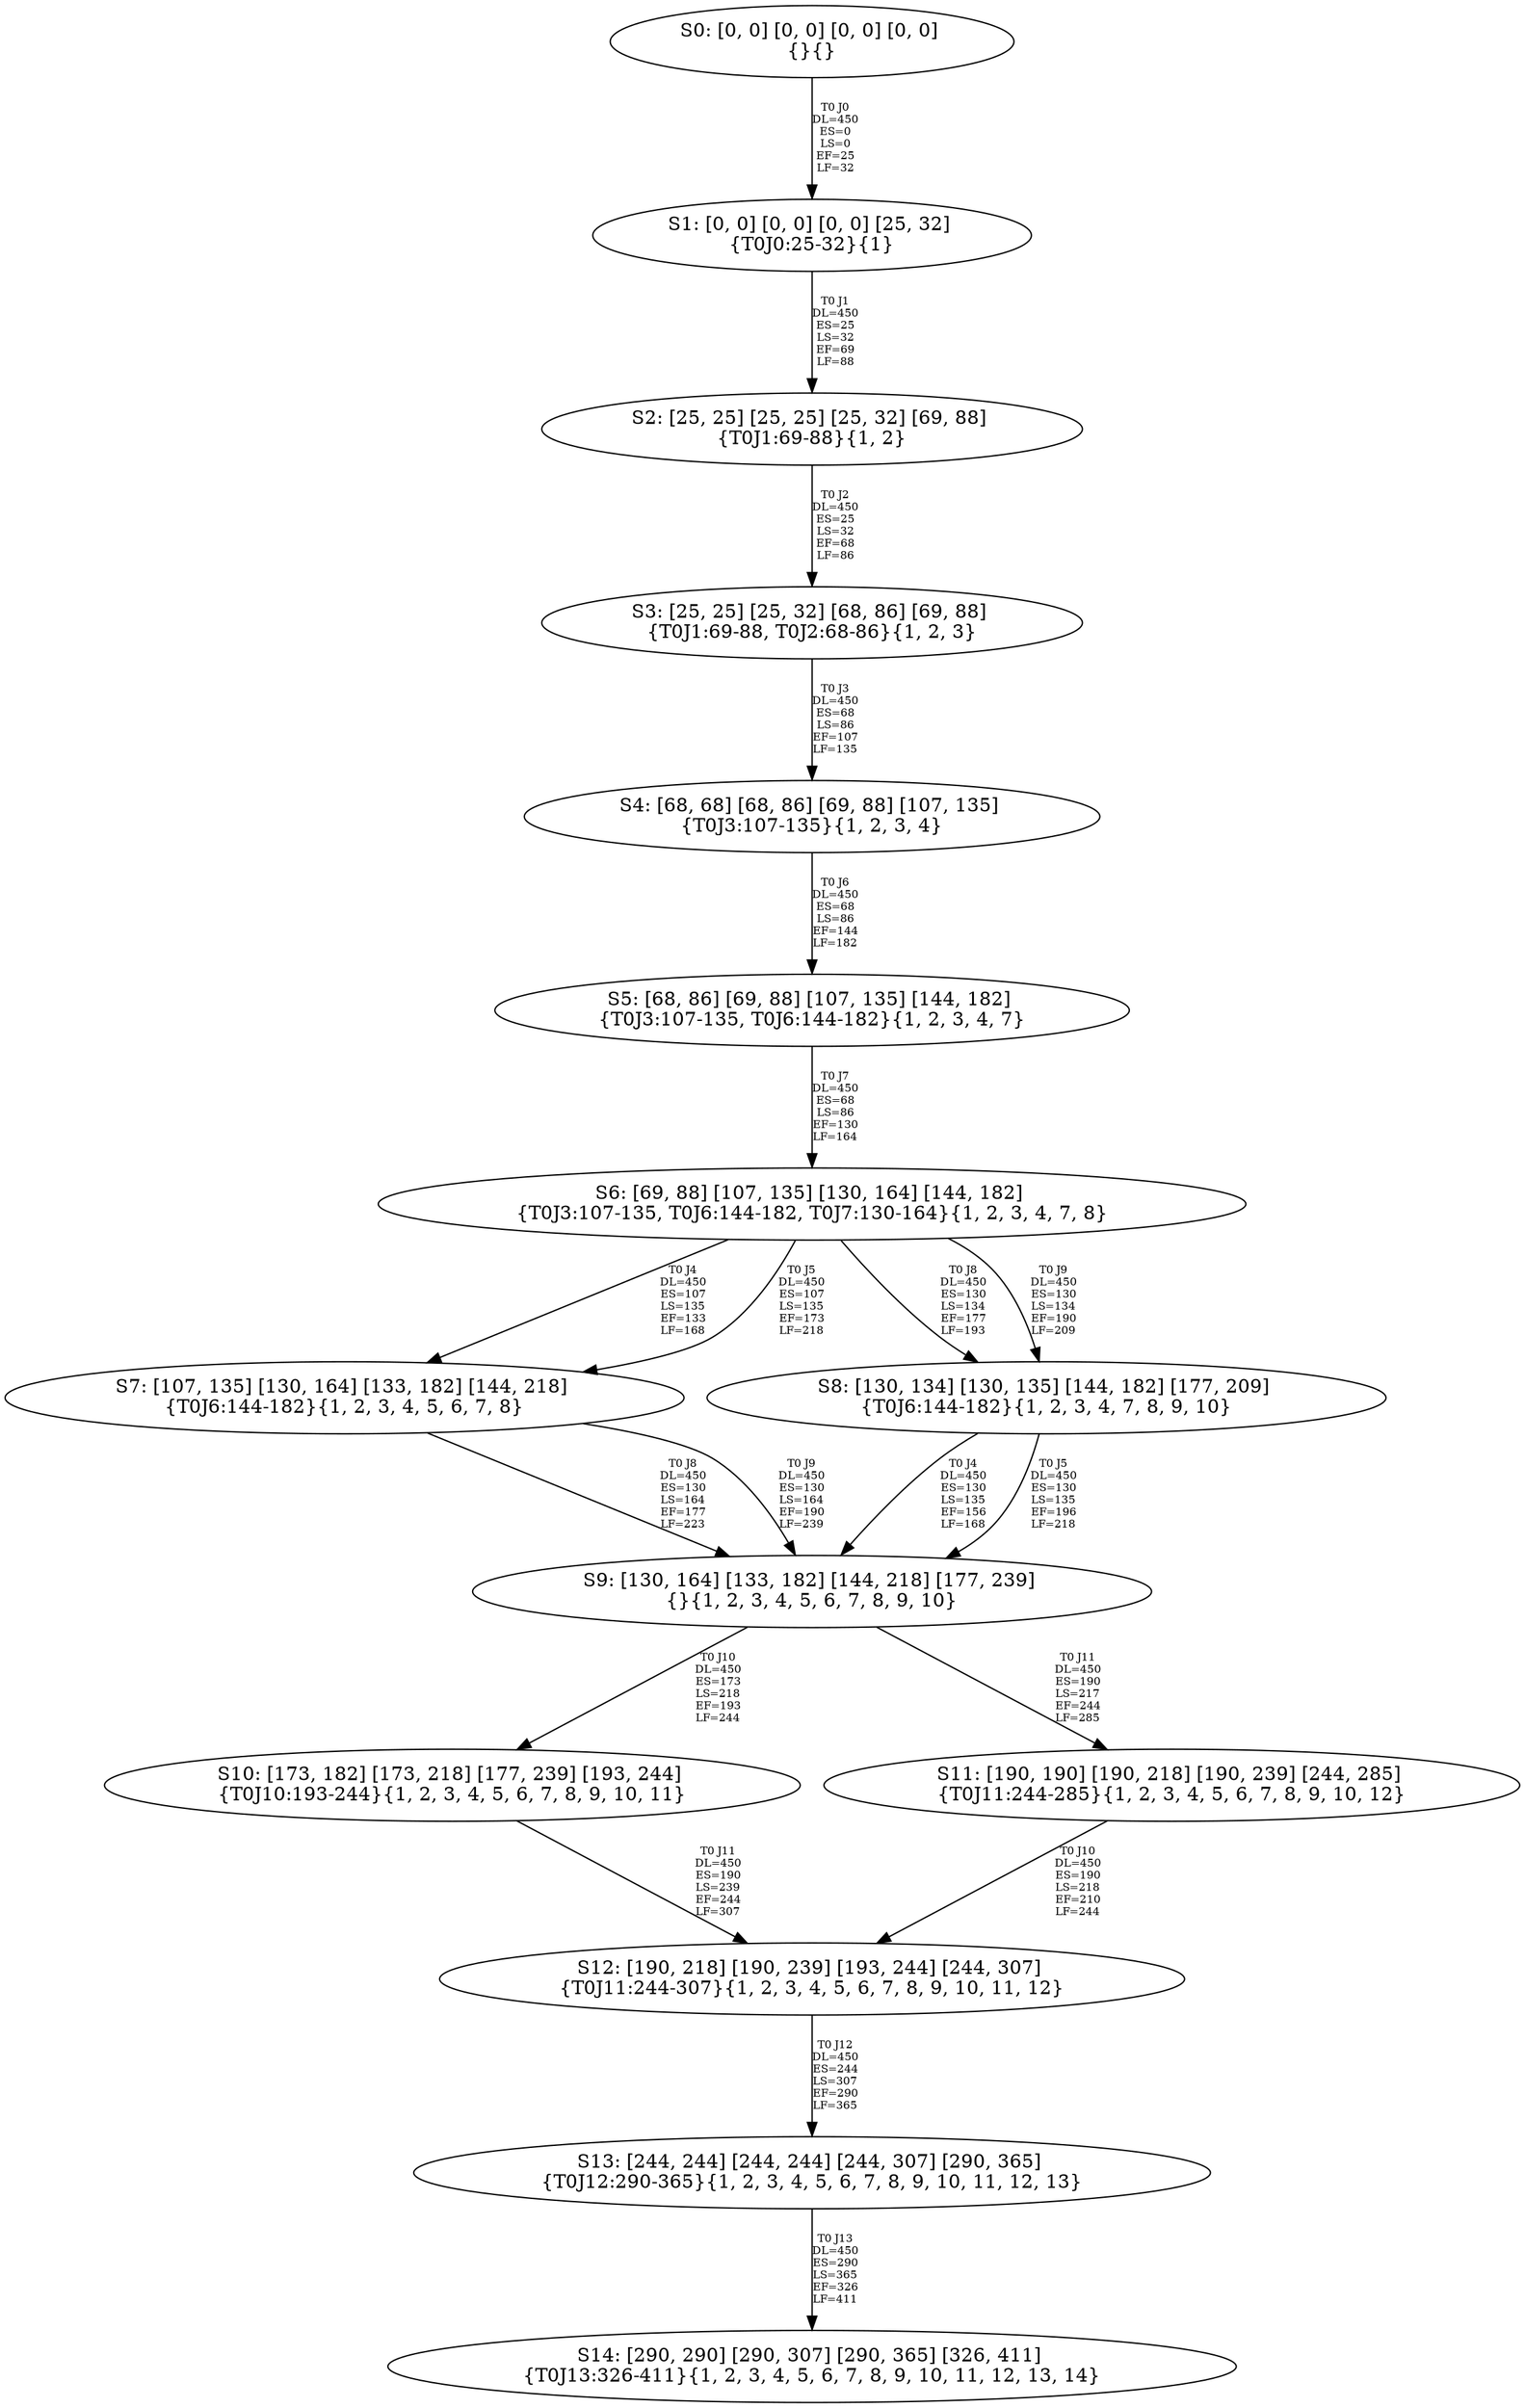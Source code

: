 digraph {
	S0[label="S0: [0, 0] [0, 0] [0, 0] [0, 0] \n{}{}"];
	S1[label="S1: [0, 0] [0, 0] [0, 0] [25, 32] \n{T0J0:25-32}{1}"];
	S2[label="S2: [25, 25] [25, 25] [25, 32] [69, 88] \n{T0J1:69-88}{1, 2}"];
	S3[label="S3: [25, 25] [25, 32] [68, 86] [69, 88] \n{T0J1:69-88, T0J2:68-86}{1, 2, 3}"];
	S4[label="S4: [68, 68] [68, 86] [69, 88] [107, 135] \n{T0J3:107-135}{1, 2, 3, 4}"];
	S5[label="S5: [68, 86] [69, 88] [107, 135] [144, 182] \n{T0J3:107-135, T0J6:144-182}{1, 2, 3, 4, 7}"];
	S6[label="S6: [69, 88] [107, 135] [130, 164] [144, 182] \n{T0J3:107-135, T0J6:144-182, T0J7:130-164}{1, 2, 3, 4, 7, 8}"];
	S7[label="S7: [107, 135] [130, 164] [133, 182] [144, 218] \n{T0J6:144-182}{1, 2, 3, 4, 5, 6, 7, 8}"];
	S8[label="S8: [130, 134] [130, 135] [144, 182] [177, 209] \n{T0J6:144-182}{1, 2, 3, 4, 7, 8, 9, 10}"];
	S9[label="S9: [130, 164] [133, 182] [144, 218] [177, 239] \n{}{1, 2, 3, 4, 5, 6, 7, 8, 9, 10}"];
	S10[label="S10: [173, 182] [173, 218] [177, 239] [193, 244] \n{T0J10:193-244}{1, 2, 3, 4, 5, 6, 7, 8, 9, 10, 11}"];
	S11[label="S11: [190, 190] [190, 218] [190, 239] [244, 285] \n{T0J11:244-285}{1, 2, 3, 4, 5, 6, 7, 8, 9, 10, 12}"];
	S12[label="S12: [190, 218] [190, 239] [193, 244] [244, 307] \n{T0J11:244-307}{1, 2, 3, 4, 5, 6, 7, 8, 9, 10, 11, 12}"];
	S13[label="S13: [244, 244] [244, 244] [244, 307] [290, 365] \n{T0J12:290-365}{1, 2, 3, 4, 5, 6, 7, 8, 9, 10, 11, 12, 13}"];
	S14[label="S14: [290, 290] [290, 307] [290, 365] [326, 411] \n{T0J13:326-411}{1, 2, 3, 4, 5, 6, 7, 8, 9, 10, 11, 12, 13, 14}"];
	S0 -> S1[label="T0 J0\nDL=450\nES=0\nLS=0\nEF=25\nLF=32",fontsize=8];
	S1 -> S2[label="T0 J1\nDL=450\nES=25\nLS=32\nEF=69\nLF=88",fontsize=8];
	S2 -> S3[label="T0 J2\nDL=450\nES=25\nLS=32\nEF=68\nLF=86",fontsize=8];
	S3 -> S4[label="T0 J3\nDL=450\nES=68\nLS=86\nEF=107\nLF=135",fontsize=8];
	S4 -> S5[label="T0 J6\nDL=450\nES=68\nLS=86\nEF=144\nLF=182",fontsize=8];
	S5 -> S6[label="T0 J7\nDL=450\nES=68\nLS=86\nEF=130\nLF=164",fontsize=8];
	S6 -> S7[label="T0 J4\nDL=450\nES=107\nLS=135\nEF=133\nLF=168",fontsize=8];
	S6 -> S7[label="T0 J5\nDL=450\nES=107\nLS=135\nEF=173\nLF=218",fontsize=8];
	S6 -> S8[label="T0 J8\nDL=450\nES=130\nLS=134\nEF=177\nLF=193",fontsize=8];
	S6 -> S8[label="T0 J9\nDL=450\nES=130\nLS=134\nEF=190\nLF=209",fontsize=8];
	S7 -> S9[label="T0 J8\nDL=450\nES=130\nLS=164\nEF=177\nLF=223",fontsize=8];
	S7 -> S9[label="T0 J9\nDL=450\nES=130\nLS=164\nEF=190\nLF=239",fontsize=8];
	S8 -> S9[label="T0 J4\nDL=450\nES=130\nLS=135\nEF=156\nLF=168",fontsize=8];
	S8 -> S9[label="T0 J5\nDL=450\nES=130\nLS=135\nEF=196\nLF=218",fontsize=8];
	S9 -> S10[label="T0 J10\nDL=450\nES=173\nLS=218\nEF=193\nLF=244",fontsize=8];
	S9 -> S11[label="T0 J11\nDL=450\nES=190\nLS=217\nEF=244\nLF=285",fontsize=8];
	S10 -> S12[label="T0 J11\nDL=450\nES=190\nLS=239\nEF=244\nLF=307",fontsize=8];
	S11 -> S12[label="T0 J10\nDL=450\nES=190\nLS=218\nEF=210\nLF=244",fontsize=8];
	S12 -> S13[label="T0 J12\nDL=450\nES=244\nLS=307\nEF=290\nLF=365",fontsize=8];
	S13 -> S14[label="T0 J13\nDL=450\nES=290\nLS=365\nEF=326\nLF=411",fontsize=8];
}
